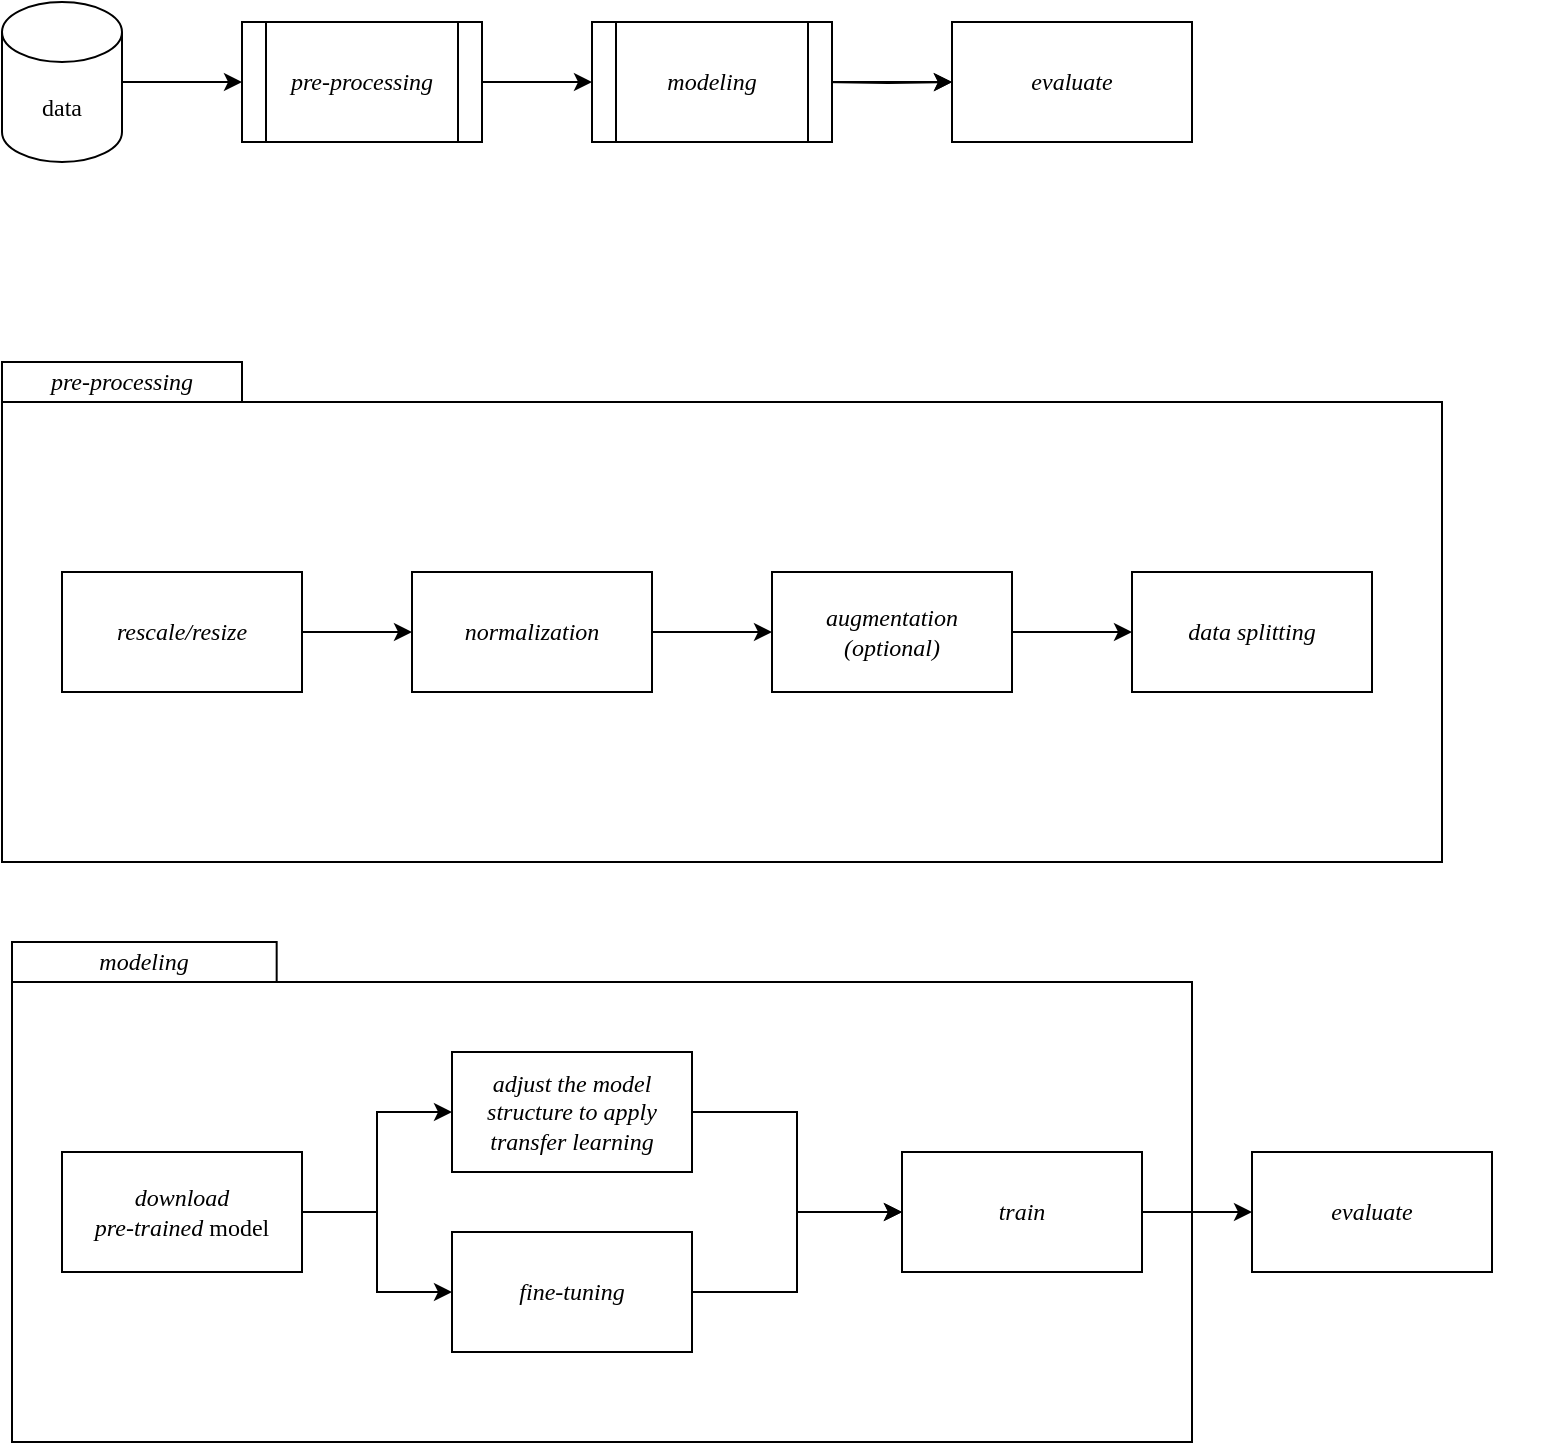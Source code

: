 <mxfile version="21.3.6" type="github">
  <diagram name="Page-1" id="NlF8WP0hre4RFLIRDRxA">
    <mxGraphModel dx="1116" dy="658" grid="1" gridSize="10" guides="1" tooltips="1" connect="1" arrows="1" fold="1" page="1" pageScale="1" pageWidth="850" pageHeight="1100" math="0" shadow="0">
      <root>
        <mxCell id="0" />
        <mxCell id="1" parent="0" />
        <mxCell id="evn2XHRo-gEDotEbOlT9-27" style="edgeStyle=orthogonalEdgeStyle;rounded=0;orthogonalLoop=1;jettySize=auto;html=1;entryX=0;entryY=0.5;entryDx=0;entryDy=0;" parent="1" source="evn2XHRo-gEDotEbOlT9-1" target="evn2XHRo-gEDotEbOlT9-2" edge="1">
          <mxGeometry relative="1" as="geometry" />
        </mxCell>
        <mxCell id="evn2XHRo-gEDotEbOlT9-1" value="&lt;font face=&quot;Times New Roman&quot;&gt;data&lt;/font&gt;" style="shape=cylinder3;whiteSpace=wrap;html=1;boundedLbl=1;backgroundOutline=1;size=15;" parent="1" vertex="1">
          <mxGeometry x="25" y="210" width="60" height="80" as="geometry" />
        </mxCell>
        <mxCell id="evn2XHRo-gEDotEbOlT9-28" style="edgeStyle=orthogonalEdgeStyle;rounded=0;orthogonalLoop=1;jettySize=auto;html=1;entryX=0;entryY=0.5;entryDx=0;entryDy=0;" parent="1" source="evn2XHRo-gEDotEbOlT9-2" target="vb6BDJxURzVaK_Un-Pn5-1" edge="1">
          <mxGeometry relative="1" as="geometry">
            <mxPoint x="315" y="250" as="targetPoint" />
          </mxGeometry>
        </mxCell>
        <mxCell id="evn2XHRo-gEDotEbOlT9-2" value="&lt;i&gt;&lt;font face=&quot;Times New Roman&quot;&gt;pre-processing&lt;/font&gt;&lt;/i&gt;" style="shape=process;whiteSpace=wrap;html=1;backgroundOutline=1;" parent="1" vertex="1">
          <mxGeometry x="145" y="220" width="120" height="60" as="geometry" />
        </mxCell>
        <mxCell id="evn2XHRo-gEDotEbOlT9-36" style="edgeStyle=orthogonalEdgeStyle;rounded=0;orthogonalLoop=1;jettySize=auto;html=1;exitX=1;exitY=0.5;exitDx=0;exitDy=0;" parent="1" target="evn2XHRo-gEDotEbOlT9-5" edge="1">
          <mxGeometry relative="1" as="geometry">
            <mxPoint x="435" y="250" as="sourcePoint" />
          </mxGeometry>
        </mxCell>
        <mxCell id="evn2XHRo-gEDotEbOlT9-5" value="&lt;i&gt;&lt;font face=&quot;Times New Roman&quot;&gt;evaluate&lt;/font&gt;&lt;/i&gt;" style="rounded=0;whiteSpace=wrap;html=1;" parent="1" vertex="1">
          <mxGeometry x="500" y="220" width="120" height="60" as="geometry" />
        </mxCell>
        <mxCell id="MpTN_c-1IKIbRrfRc6SA-2" value="" style="group" parent="1" vertex="1" connectable="0">
          <mxGeometry x="25" y="390" width="720" height="250" as="geometry" />
        </mxCell>
        <mxCell id="MpTN_c-1IKIbRrfRc6SA-1" value="" style="rounded=0;whiteSpace=wrap;html=1;" parent="MpTN_c-1IKIbRrfRc6SA-2" vertex="1">
          <mxGeometry y="20" width="720" height="230" as="geometry" />
        </mxCell>
        <mxCell id="evn2XHRo-gEDotEbOlT9-21" value="&lt;i&gt;&lt;font face=&quot;Times New Roman&quot;&gt;rescale/resize&lt;/font&gt;&lt;/i&gt;" style="rounded=0;whiteSpace=wrap;html=1;" parent="MpTN_c-1IKIbRrfRc6SA-2" vertex="1">
          <mxGeometry x="30" y="105" width="120" height="60" as="geometry" />
        </mxCell>
        <mxCell id="evn2XHRo-gEDotEbOlT9-22" value="&lt;i&gt;&lt;font face=&quot;Times New Roman&quot;&gt;normalization&lt;/font&gt;&lt;/i&gt;" style="rounded=0;whiteSpace=wrap;html=1;" parent="MpTN_c-1IKIbRrfRc6SA-2" vertex="1">
          <mxGeometry x="205" y="105" width="120" height="60" as="geometry" />
        </mxCell>
        <mxCell id="evn2XHRo-gEDotEbOlT9-25" style="edgeStyle=orthogonalEdgeStyle;rounded=0;orthogonalLoop=1;jettySize=auto;html=1;" parent="MpTN_c-1IKIbRrfRc6SA-2" source="evn2XHRo-gEDotEbOlT9-21" target="evn2XHRo-gEDotEbOlT9-22" edge="1">
          <mxGeometry relative="1" as="geometry" />
        </mxCell>
        <mxCell id="vb6BDJxURzVaK_Un-Pn5-28" style="edgeStyle=orthogonalEdgeStyle;rounded=0;orthogonalLoop=1;jettySize=auto;html=1;" edge="1" parent="MpTN_c-1IKIbRrfRc6SA-2" source="evn2XHRo-gEDotEbOlT9-23" target="vb6BDJxURzVaK_Un-Pn5-27">
          <mxGeometry relative="1" as="geometry" />
        </mxCell>
        <mxCell id="evn2XHRo-gEDotEbOlT9-23" value="&lt;i&gt;&lt;font face=&quot;Times New Roman&quot;&gt;augmentation&lt;br&gt;(optional)&lt;/font&gt;&lt;/i&gt;" style="rounded=0;whiteSpace=wrap;html=1;" parent="MpTN_c-1IKIbRrfRc6SA-2" vertex="1">
          <mxGeometry x="385" y="105" width="120" height="60" as="geometry" />
        </mxCell>
        <mxCell id="evn2XHRo-gEDotEbOlT9-26" style="edgeStyle=orthogonalEdgeStyle;rounded=0;orthogonalLoop=1;jettySize=auto;html=1;" parent="MpTN_c-1IKIbRrfRc6SA-2" source="evn2XHRo-gEDotEbOlT9-22" target="evn2XHRo-gEDotEbOlT9-23" edge="1">
          <mxGeometry relative="1" as="geometry" />
        </mxCell>
        <mxCell id="evn2XHRo-gEDotEbOlT9-24" value="&lt;font face=&quot;Times New Roman&quot;&gt;&lt;i&gt;pre-processing&lt;/i&gt;&lt;/font&gt;" style="rounded=0;whiteSpace=wrap;html=1;" parent="MpTN_c-1IKIbRrfRc6SA-2" vertex="1">
          <mxGeometry width="120" height="20" as="geometry" />
        </mxCell>
        <mxCell id="vb6BDJxURzVaK_Un-Pn5-27" value="&lt;font face=&quot;Times New Roman&quot;&gt;&lt;i&gt;data splitting&lt;/i&gt;&lt;/font&gt;" style="rounded=0;whiteSpace=wrap;html=1;" vertex="1" parent="MpTN_c-1IKIbRrfRc6SA-2">
          <mxGeometry x="565" y="105" width="120" height="60" as="geometry" />
        </mxCell>
        <mxCell id="vb6BDJxURzVaK_Un-Pn5-2" value="" style="edgeStyle=orthogonalEdgeStyle;rounded=0;orthogonalLoop=1;jettySize=auto;html=1;exitX=1;exitY=0.5;exitDx=0;exitDy=0;" edge="1" parent="1" source="vb6BDJxURzVaK_Un-Pn5-1" target="evn2XHRo-gEDotEbOlT9-5">
          <mxGeometry relative="1" as="geometry" />
        </mxCell>
        <mxCell id="vb6BDJxURzVaK_Un-Pn5-1" value="&lt;font face=&quot;Times New Roman&quot;&gt;&lt;i&gt;modeling&lt;/i&gt;&lt;/font&gt;" style="shape=process;whiteSpace=wrap;html=1;backgroundOutline=1;" vertex="1" parent="1">
          <mxGeometry x="320" y="220" width="120" height="60" as="geometry" />
        </mxCell>
        <mxCell id="vb6BDJxURzVaK_Un-Pn5-13" value="" style="group" vertex="1" connectable="0" parent="1">
          <mxGeometry x="30" y="680" width="768" height="250" as="geometry" />
        </mxCell>
        <mxCell id="vb6BDJxURzVaK_Un-Pn5-14" value="" style="rounded=0;whiteSpace=wrap;html=1;" vertex="1" parent="vb6BDJxURzVaK_Un-Pn5-13">
          <mxGeometry y="20" width="590" height="230" as="geometry" />
        </mxCell>
        <mxCell id="vb6BDJxURzVaK_Un-Pn5-17" style="edgeStyle=orthogonalEdgeStyle;rounded=0;orthogonalLoop=1;jettySize=auto;html=1;" edge="1" parent="vb6BDJxURzVaK_Un-Pn5-13" source="vb6BDJxURzVaK_Un-Pn5-15">
          <mxGeometry relative="1" as="geometry">
            <mxPoint x="226.075" y="135" as="targetPoint" />
          </mxGeometry>
        </mxCell>
        <mxCell id="vb6BDJxURzVaK_Un-Pn5-19" style="edgeStyle=orthogonalEdgeStyle;rounded=0;orthogonalLoop=1;jettySize=auto;html=1;" edge="1" parent="vb6BDJxURzVaK_Un-Pn5-13" source="vb6BDJxURzVaK_Un-Pn5-16">
          <mxGeometry relative="1" as="geometry">
            <mxPoint x="424.579" y="135" as="targetPoint" />
          </mxGeometry>
        </mxCell>
        <mxCell id="vb6BDJxURzVaK_Un-Pn5-20" value="&lt;font face=&quot;Times New Roman&quot;&gt;&lt;i&gt;modeling&lt;/i&gt;&lt;/font&gt;" style="rounded=0;whiteSpace=wrap;html=1;" vertex="1" parent="vb6BDJxURzVaK_Un-Pn5-13">
          <mxGeometry width="132.336" height="20" as="geometry" />
        </mxCell>
        <mxCell id="vb6BDJxURzVaK_Un-Pn5-5" value="&lt;font face=&quot;Times New Roman&quot;&gt;&lt;i&gt;download&lt;/i&gt;&lt;br&gt;&lt;i&gt;pre-trained&lt;/i&gt;&amp;nbsp;model&lt;/font&gt;" style="rounded=0;whiteSpace=wrap;html=1;" vertex="1" parent="vb6BDJxURzVaK_Un-Pn5-13">
          <mxGeometry x="25" y="105" width="120" height="60" as="geometry" />
        </mxCell>
        <mxCell id="vb6BDJxURzVaK_Un-Pn5-6" value="&lt;font face=&quot;Times New Roman&quot;&gt;&lt;i&gt;adjust the model structure to apply transfer learning&lt;/i&gt;&lt;/font&gt;" style="rounded=0;whiteSpace=wrap;html=1;" vertex="1" parent="vb6BDJxURzVaK_Un-Pn5-13">
          <mxGeometry x="220" y="55" width="120" height="60" as="geometry" />
        </mxCell>
        <mxCell id="vb6BDJxURzVaK_Un-Pn5-8" value="&lt;font face=&quot;Times New Roman&quot;&gt;&lt;i&gt;train&lt;/i&gt;&lt;/font&gt;" style="rounded=0;whiteSpace=wrap;html=1;" vertex="1" parent="vb6BDJxURzVaK_Un-Pn5-13">
          <mxGeometry x="445" y="105" width="120" height="60" as="geometry" />
        </mxCell>
        <mxCell id="vb6BDJxURzVaK_Un-Pn5-7" style="edgeStyle=orthogonalEdgeStyle;rounded=0;orthogonalLoop=1;jettySize=auto;html=1;" edge="1" parent="vb6BDJxURzVaK_Un-Pn5-13" source="vb6BDJxURzVaK_Un-Pn5-5" target="vb6BDJxURzVaK_Un-Pn5-6">
          <mxGeometry relative="1" as="geometry" />
        </mxCell>
        <mxCell id="vb6BDJxURzVaK_Un-Pn5-9" style="edgeStyle=orthogonalEdgeStyle;rounded=0;orthogonalLoop=1;jettySize=auto;html=1;" edge="1" parent="vb6BDJxURzVaK_Un-Pn5-13" source="vb6BDJxURzVaK_Un-Pn5-6" target="vb6BDJxURzVaK_Un-Pn5-8">
          <mxGeometry relative="1" as="geometry" />
        </mxCell>
        <mxCell id="vb6BDJxURzVaK_Un-Pn5-21" value="&lt;font face=&quot;Times New Roman&quot;&gt;&lt;i&gt;evaluate&lt;/i&gt;&lt;/font&gt;" style="rounded=0;whiteSpace=wrap;html=1;" vertex="1" parent="vb6BDJxURzVaK_Un-Pn5-13">
          <mxGeometry x="620" y="105" width="120" height="60" as="geometry" />
        </mxCell>
        <mxCell id="vb6BDJxURzVaK_Un-Pn5-22" style="edgeStyle=orthogonalEdgeStyle;rounded=0;orthogonalLoop=1;jettySize=auto;html=1;entryX=0;entryY=0.5;entryDx=0;entryDy=0;" edge="1" parent="vb6BDJxURzVaK_Un-Pn5-13" source="vb6BDJxURzVaK_Un-Pn5-8" target="vb6BDJxURzVaK_Un-Pn5-21">
          <mxGeometry relative="1" as="geometry" />
        </mxCell>
        <mxCell id="vb6BDJxURzVaK_Un-Pn5-25" style="edgeStyle=orthogonalEdgeStyle;rounded=0;orthogonalLoop=1;jettySize=auto;html=1;entryX=0;entryY=0.5;entryDx=0;entryDy=0;" edge="1" parent="vb6BDJxURzVaK_Un-Pn5-13" source="vb6BDJxURzVaK_Un-Pn5-23" target="vb6BDJxURzVaK_Un-Pn5-8">
          <mxGeometry relative="1" as="geometry" />
        </mxCell>
        <mxCell id="vb6BDJxURzVaK_Un-Pn5-23" value="&lt;font face=&quot;Times New Roman&quot;&gt;&lt;i&gt;fine-tuning&lt;/i&gt;&lt;/font&gt;" style="rounded=0;whiteSpace=wrap;html=1;" vertex="1" parent="vb6BDJxURzVaK_Un-Pn5-13">
          <mxGeometry x="220" y="145" width="120" height="60" as="geometry" />
        </mxCell>
        <mxCell id="vb6BDJxURzVaK_Un-Pn5-26" style="edgeStyle=orthogonalEdgeStyle;rounded=0;orthogonalLoop=1;jettySize=auto;html=1;entryX=0;entryY=0.5;entryDx=0;entryDy=0;" edge="1" parent="vb6BDJxURzVaK_Un-Pn5-13" source="vb6BDJxURzVaK_Un-Pn5-5" target="vb6BDJxURzVaK_Un-Pn5-23">
          <mxGeometry relative="1" as="geometry" />
        </mxCell>
      </root>
    </mxGraphModel>
  </diagram>
</mxfile>
